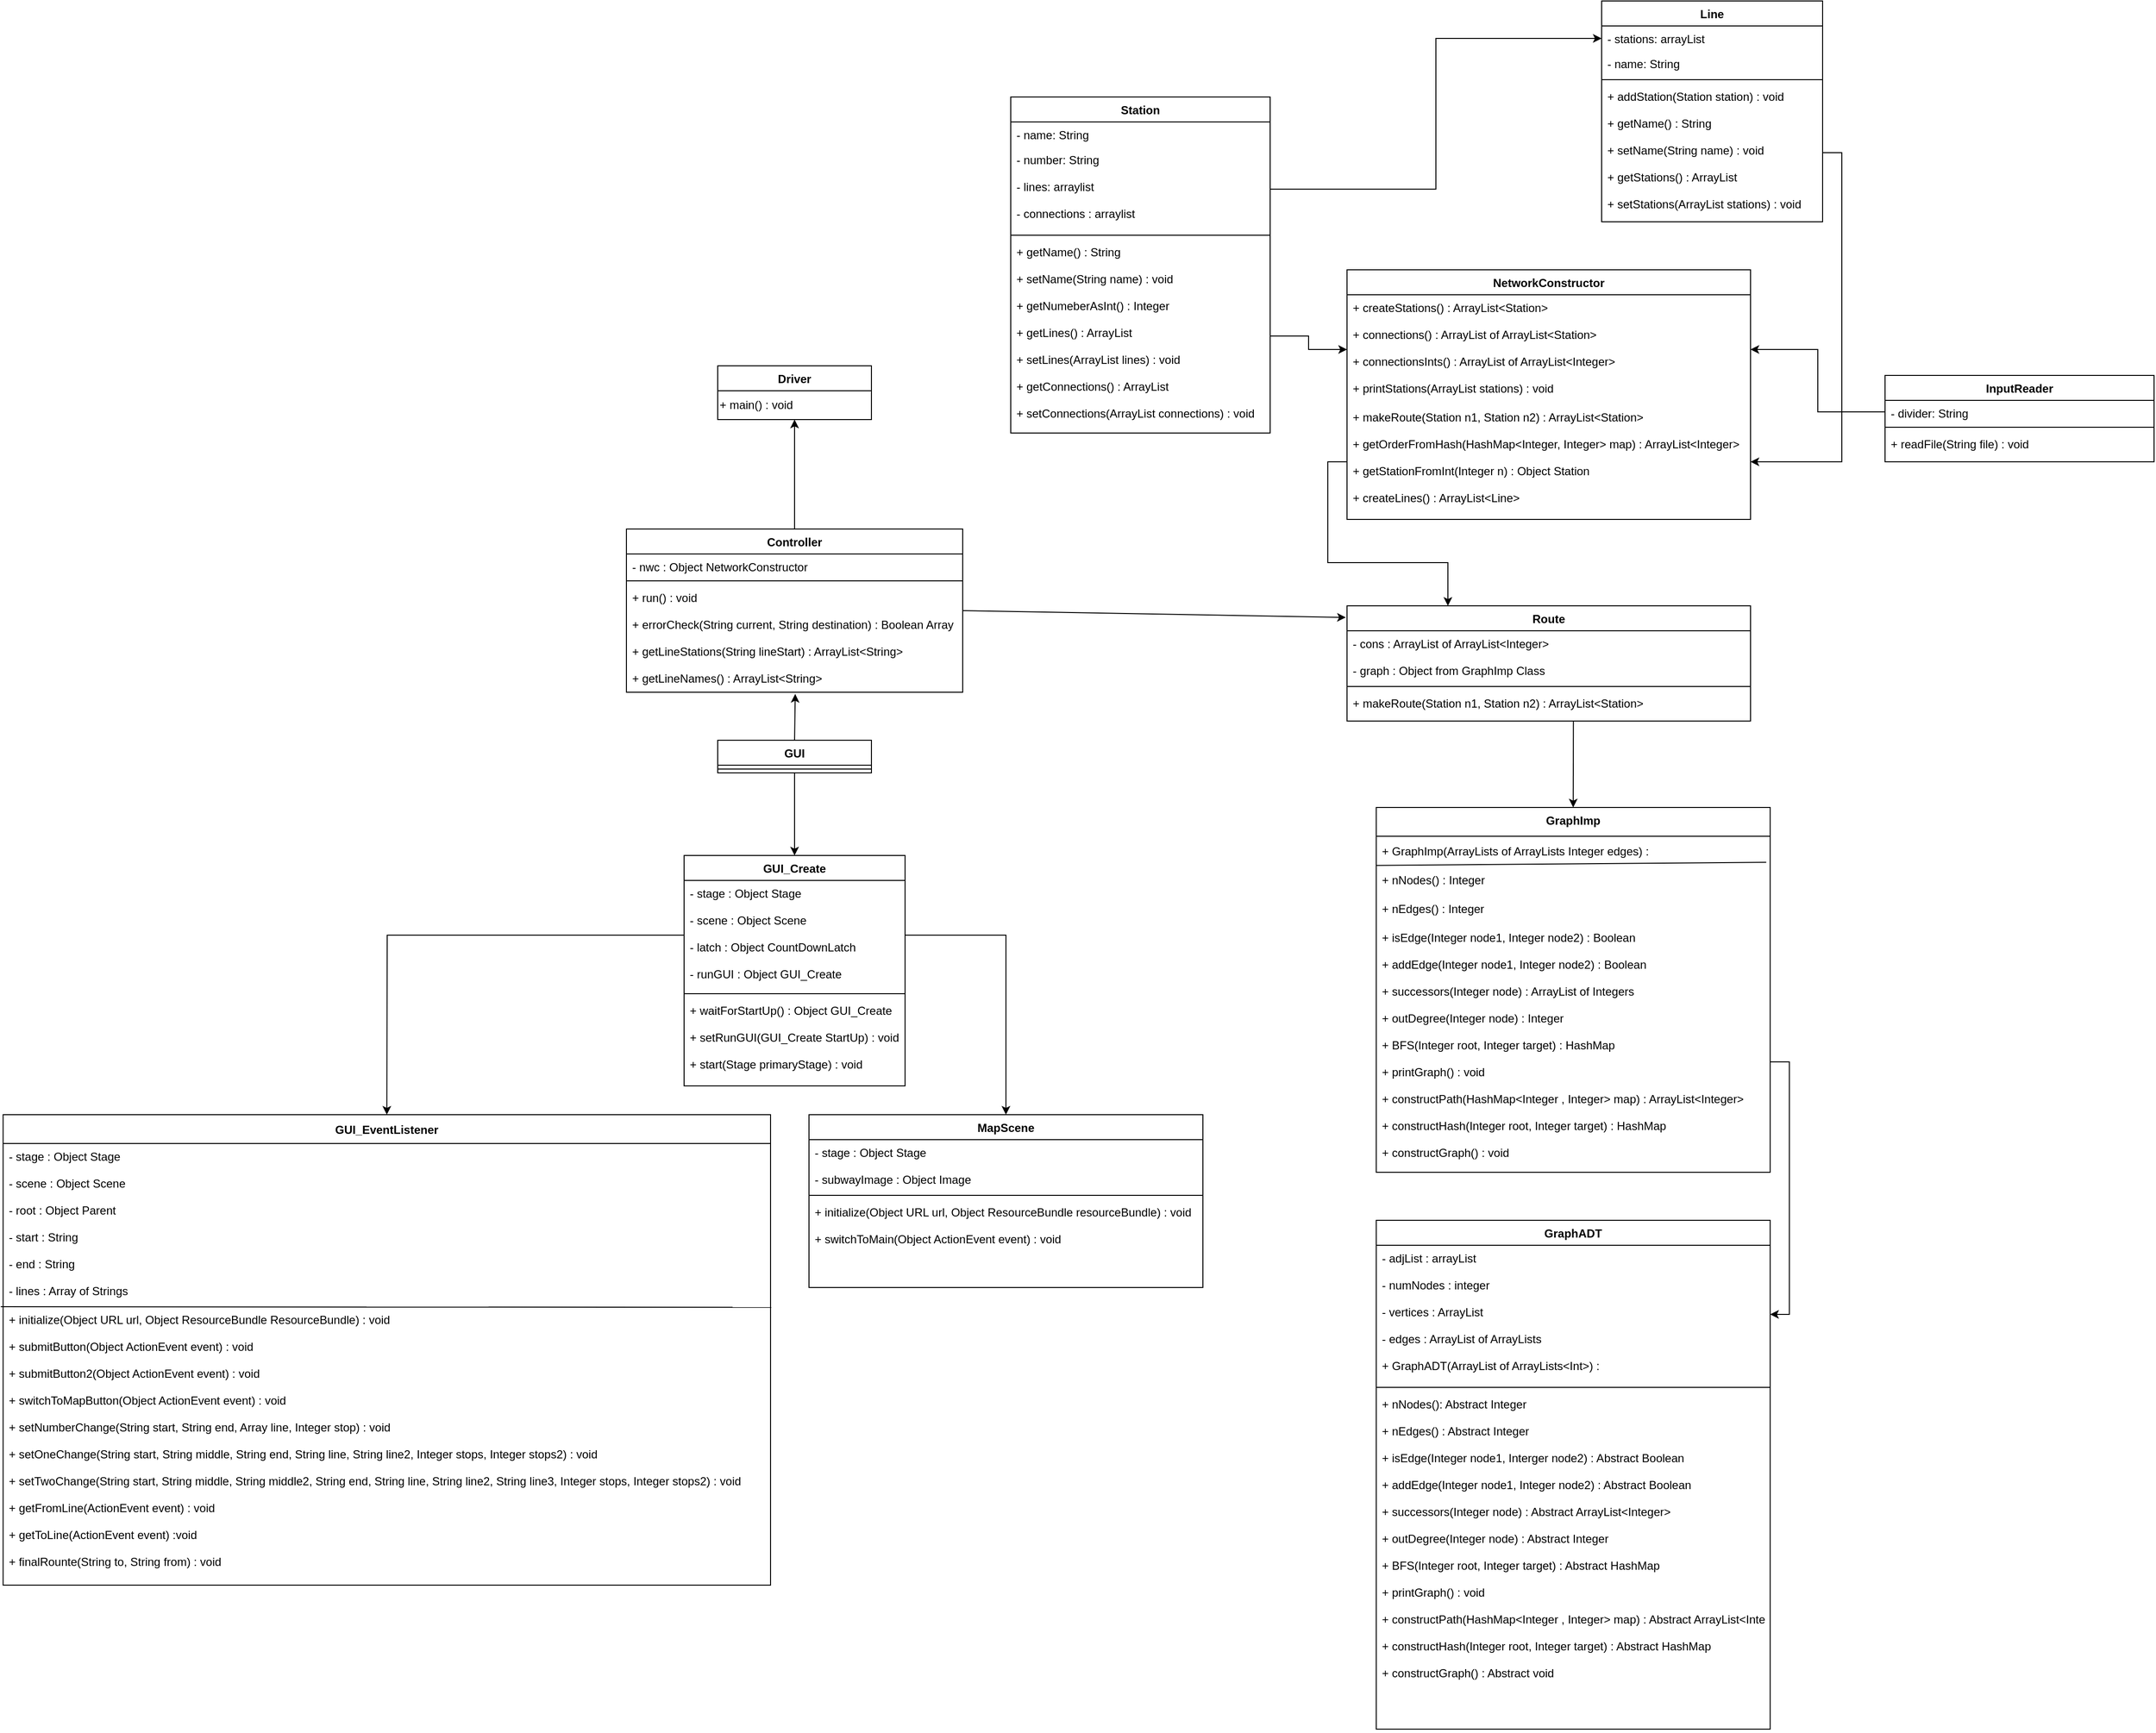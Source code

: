 <mxfile version="17.4.1" type="device"><diagram id="C5RBs43oDa-KdzZeNtuy" name="Page-1"><mxGraphModel dx="3955" dy="2473" grid="1" gridSize="10" guides="1" tooltips="1" connect="1" arrows="1" fold="1" page="1" pageScale="1" pageWidth="1169" pageHeight="827" math="0" shadow="0"><root><mxCell id="WIyWlLk6GJQsqaUBKTNV-0"/><mxCell id="WIyWlLk6GJQsqaUBKTNV-1" parent="WIyWlLk6GJQsqaUBKTNV-0"/><mxCell id="UGkL1hKPr2OhzsShZ1yK-12" value="Station" style="swimlane;fontStyle=1;align=center;verticalAlign=top;childLayout=stackLayout;horizontal=1;startSize=26;horizontalStack=0;resizeParent=1;resizeParentMax=0;resizeLast=0;collapsible=1;marginBottom=0;" parent="WIyWlLk6GJQsqaUBKTNV-1" vertex="1"><mxGeometry x="-30" y="-610" width="270" height="350" as="geometry"/></mxCell><mxCell id="UGkL1hKPr2OhzsShZ1yK-80" value="- name: String" style="text;strokeColor=none;fillColor=none;align=left;verticalAlign=top;spacingLeft=4;spacingRight=4;overflow=hidden;rotatable=0;points=[[0,0.5],[1,0.5]];portConstraint=eastwest;" parent="UGkL1hKPr2OhzsShZ1yK-12" vertex="1"><mxGeometry y="26" width="270" height="26" as="geometry"/></mxCell><mxCell id="UGkL1hKPr2OhzsShZ1yK-13" value="- number: String&#xA;&#xA;- lines: arraylist&#xA;&#xA;- connections : arraylist&#xA;" style="text;strokeColor=none;fillColor=none;align=left;verticalAlign=top;spacingLeft=4;spacingRight=4;overflow=hidden;rotatable=0;points=[[0,0.5],[1,0.5]];portConstraint=eastwest;" parent="UGkL1hKPr2OhzsShZ1yK-12" vertex="1"><mxGeometry y="52" width="270" height="88" as="geometry"/></mxCell><mxCell id="UGkL1hKPr2OhzsShZ1yK-14" value="" style="line;strokeWidth=1;fillColor=none;align=left;verticalAlign=middle;spacingTop=-1;spacingLeft=3;spacingRight=3;rotatable=0;labelPosition=right;points=[];portConstraint=eastwest;" parent="UGkL1hKPr2OhzsShZ1yK-12" vertex="1"><mxGeometry y="140" width="270" height="8" as="geometry"/></mxCell><mxCell id="7dVjgojM8TP8Tgaz7QeK-10" value="+ getName() : String&#xA;&#xA;+ setName(String name) : void&#xA;&#xA;+ getNumeberAsInt() : Integer&#xA;&#xA;+ getLines() : ArrayList &#xA;&#xA;+ setLines(ArrayList lines) : void&#xA;&#xA;+ getConnections() : ArrayList&#xA;&#xA;+ setConnections(ArrayList connections) : void&#xA;" style="text;strokeColor=none;fillColor=none;align=left;verticalAlign=top;spacingLeft=4;spacingRight=4;overflow=hidden;rotatable=0;points=[[0,0.5],[1,0.5]];portConstraint=eastwest;" parent="UGkL1hKPr2OhzsShZ1yK-12" vertex="1"><mxGeometry y="148" width="270" height="202" as="geometry"/></mxCell><mxCell id="UGkL1hKPr2OhzsShZ1yK-20" value="InputReader" style="swimlane;fontStyle=1;align=center;verticalAlign=top;childLayout=stackLayout;horizontal=1;startSize=26;horizontalStack=0;resizeParent=1;resizeParentMax=0;resizeLast=0;collapsible=1;marginBottom=0;" parent="WIyWlLk6GJQsqaUBKTNV-1" vertex="1"><mxGeometry x="880" y="-320" width="280" height="90" as="geometry"/></mxCell><mxCell id="UGkL1hKPr2OhzsShZ1yK-50" value="- divider: String&#xA;&#xA;" style="text;strokeColor=none;fillColor=none;align=left;verticalAlign=top;spacingLeft=4;spacingRight=4;overflow=hidden;rotatable=0;points=[[0,0.5],[1,0.5]];portConstraint=eastwest;" parent="UGkL1hKPr2OhzsShZ1yK-20" vertex="1"><mxGeometry y="26" width="280" height="24" as="geometry"/></mxCell><mxCell id="UGkL1hKPr2OhzsShZ1yK-22" value="" style="line;strokeWidth=1;fillColor=none;align=left;verticalAlign=middle;spacingTop=-1;spacingLeft=3;spacingRight=3;rotatable=0;labelPosition=right;points=[];portConstraint=eastwest;" parent="UGkL1hKPr2OhzsShZ1yK-20" vertex="1"><mxGeometry y="50" width="280" height="8" as="geometry"/></mxCell><mxCell id="7dVjgojM8TP8Tgaz7QeK-14" value="+ readFile(String file) : void&#xA;&#xA;" style="text;strokeColor=none;fillColor=none;align=left;verticalAlign=top;spacingLeft=4;spacingRight=4;overflow=hidden;rotatable=0;points=[[0,0.5],[1,0.5]];portConstraint=eastwest;" parent="UGkL1hKPr2OhzsShZ1yK-20" vertex="1"><mxGeometry y="58" width="280" height="32" as="geometry"/></mxCell><mxCell id="UGkL1hKPr2OhzsShZ1yK-24" value="Line" style="swimlane;fontStyle=1;align=center;verticalAlign=top;childLayout=stackLayout;horizontal=1;startSize=26;horizontalStack=0;resizeParent=1;resizeParentMax=0;resizeLast=0;collapsible=1;marginBottom=0;" parent="WIyWlLk6GJQsqaUBKTNV-1" vertex="1"><mxGeometry x="585" y="-710" width="230" height="230" as="geometry"/></mxCell><mxCell id="UGkL1hKPr2OhzsShZ1yK-25" value="- stations: arrayList" style="text;strokeColor=none;fillColor=none;align=left;verticalAlign=top;spacingLeft=4;spacingRight=4;overflow=hidden;rotatable=0;points=[[0,0.5],[1,0.5]];portConstraint=eastwest;" parent="UGkL1hKPr2OhzsShZ1yK-24" vertex="1"><mxGeometry y="26" width="230" height="26" as="geometry"/></mxCell><mxCell id="UGkL1hKPr2OhzsShZ1yK-51" value="- name: String" style="text;strokeColor=none;fillColor=none;align=left;verticalAlign=top;spacingLeft=4;spacingRight=4;overflow=hidden;rotatable=0;points=[[0,0.5],[1,0.5]];portConstraint=eastwest;" parent="UGkL1hKPr2OhzsShZ1yK-24" vertex="1"><mxGeometry y="52" width="230" height="26" as="geometry"/></mxCell><mxCell id="UGkL1hKPr2OhzsShZ1yK-26" value="" style="line;strokeWidth=1;fillColor=none;align=left;verticalAlign=middle;spacingTop=-1;spacingLeft=3;spacingRight=3;rotatable=0;labelPosition=right;points=[];portConstraint=eastwest;" parent="UGkL1hKPr2OhzsShZ1yK-24" vertex="1"><mxGeometry y="78" width="230" height="8" as="geometry"/></mxCell><mxCell id="7dVjgojM8TP8Tgaz7QeK-12" value="+ addStation(Station station) : void&#xA;&#xA;+ getName() : String&#xA;&#xA;+ setName(String name) : void&#xA;&#xA;+ getStations() : ArrayList&#xA;&#xA;+ setStations(ArrayList stations) : void&#xA;" style="text;strokeColor=none;fillColor=none;align=left;verticalAlign=top;spacingLeft=4;spacingRight=4;overflow=hidden;rotatable=0;points=[[0,0.5],[1,0.5]];portConstraint=eastwest;" parent="UGkL1hKPr2OhzsShZ1yK-24" vertex="1"><mxGeometry y="86" width="230" height="144" as="geometry"/></mxCell><mxCell id="UGkL1hKPr2OhzsShZ1yK-82" style="edgeStyle=orthogonalEdgeStyle;rounded=0;orthogonalLoop=1;jettySize=auto;html=1;exitX=0;exitY=0.25;exitDx=0;exitDy=0;entryX=1.006;entryY=0.151;entryDx=0;entryDy=0;entryPerimeter=0;dashed=1;endArrow=open;endFill=0;strokeColor=none;" parent="WIyWlLk6GJQsqaUBKTNV-1" source="UGkL1hKPr2OhzsShZ1yK-28" target="UGkL1hKPr2OhzsShZ1yK-32" edge="1"><mxGeometry relative="1" as="geometry"/></mxCell><mxCell id="UGkL1hKPr2OhzsShZ1yK-28" value="GraphADT" style="swimlane;fontStyle=1;align=center;verticalAlign=top;childLayout=stackLayout;horizontal=1;startSize=26;horizontalStack=0;resizeParent=1;resizeParentMax=0;resizeLast=0;collapsible=1;marginBottom=0;" parent="WIyWlLk6GJQsqaUBKTNV-1" vertex="1"><mxGeometry x="350.41" y="560" width="410" height="530" as="geometry"/></mxCell><mxCell id="7dVjgojM8TP8Tgaz7QeK-16" value="- adjList : arrayList&#xA;&#xA;- numNodes : integer&#xA;&#xA;- vertices : ArrayList&#xA;&#xA;- edges : ArrayList of ArrayLists&#xA;&#xA;+ GraphADT(ArrayList of ArrayLists&lt;Int&gt;) : &#xA;" style="text;strokeColor=none;fillColor=none;align=left;verticalAlign=top;spacingLeft=4;spacingRight=4;overflow=hidden;rotatable=0;points=[[0,0.5],[1,0.5]];portConstraint=eastwest;" parent="UGkL1hKPr2OhzsShZ1yK-28" vertex="1"><mxGeometry y="26" width="410" height="144" as="geometry"/></mxCell><mxCell id="UGkL1hKPr2OhzsShZ1yK-30" value="" style="line;strokeWidth=1;fillColor=none;align=left;verticalAlign=middle;spacingTop=-1;spacingLeft=3;spacingRight=3;rotatable=0;labelPosition=right;points=[];portConstraint=eastwest;" parent="UGkL1hKPr2OhzsShZ1yK-28" vertex="1"><mxGeometry y="170" width="410" height="8" as="geometry"/></mxCell><mxCell id="UGkL1hKPr2OhzsShZ1yK-31" value="+ nNodes(): Abstract Integer&#xA;&#xA;+ nEdges() : Abstract Integer&#xA;&#xA;+ isEdge(Integer node1, Interger node2) : Abstract Boolean&#xA;&#xA;+ addEdge(Integer node1, Integer node2) : Abstract Boolean&#xA;&#xA;+ successors(Integer node) : Abstract ArrayList&lt;Integer&gt;&#xA;&#xA;+ outDegree(Integer node) : Abstract Integer&#xA;&#xA;+ BFS(Integer root, Integer target) : Abstract HashMap&#xA;&#xA;+ printGraph() : void&#xA;&#xA;+ constructPath(HashMap&lt;Integer , Integer&gt; map) : Abstract ArrayList&lt;Integer&gt;&#xA;&#xA;+ constructHash(Integer root, Integer target) : Abstract HashMap&#xA;&#xA;+ constructGraph() : Abstract void  &#xA;" style="text;strokeColor=none;fillColor=none;align=left;verticalAlign=top;spacingLeft=4;spacingRight=4;overflow=hidden;rotatable=0;points=[[0,0.5],[1,0.5]];portConstraint=eastwest;" parent="UGkL1hKPr2OhzsShZ1yK-28" vertex="1"><mxGeometry y="178" width="410" height="352" as="geometry"/></mxCell><mxCell id="UGkL1hKPr2OhzsShZ1yK-32" value="Route" style="swimlane;fontStyle=1;align=center;verticalAlign=top;childLayout=stackLayout;horizontal=1;startSize=26;horizontalStack=0;resizeParent=1;resizeParentMax=0;resizeLast=0;collapsible=1;marginBottom=0;" parent="WIyWlLk6GJQsqaUBKTNV-1" vertex="1"><mxGeometry x="320" y="-80" width="420" height="120" as="geometry"/></mxCell><mxCell id="UGkL1hKPr2OhzsShZ1yK-29" value="- cons : ArrayList of ArrayList&lt;Integer&gt; &#xA;&#xA;- graph : Object from GraphImp Class&#xA;" style="text;strokeColor=none;fillColor=none;align=left;verticalAlign=top;spacingLeft=4;spacingRight=4;overflow=hidden;rotatable=0;points=[[0,0.5],[1,0.5]];portConstraint=eastwest;" parent="UGkL1hKPr2OhzsShZ1yK-32" vertex="1"><mxGeometry y="26" width="420" height="54" as="geometry"/></mxCell><mxCell id="UGkL1hKPr2OhzsShZ1yK-34" value="" style="line;strokeWidth=1;fillColor=none;align=left;verticalAlign=middle;spacingTop=-1;spacingLeft=3;spacingRight=3;rotatable=0;labelPosition=right;points=[];portConstraint=eastwest;" parent="UGkL1hKPr2OhzsShZ1yK-32" vertex="1"><mxGeometry y="80" width="420" height="8" as="geometry"/></mxCell><mxCell id="UGkL1hKPr2OhzsShZ1yK-35" value="+ makeRoute(Station n1, Station n2) : ArrayList&lt;Station&gt;&#xA;&#xA;&#xA;" style="text;strokeColor=none;fillColor=none;align=left;verticalAlign=top;spacingLeft=4;spacingRight=4;overflow=hidden;rotatable=0;points=[[0,0.5],[1,0.5]];portConstraint=eastwest;" parent="UGkL1hKPr2OhzsShZ1yK-32" vertex="1"><mxGeometry y="88" width="420" height="32" as="geometry"/></mxCell><mxCell id="UGkL1hKPr2OhzsShZ1yK-36" value="Controller" style="swimlane;fontStyle=1;align=center;verticalAlign=top;childLayout=stackLayout;horizontal=1;startSize=26;horizontalStack=0;resizeParent=1;resizeParentMax=0;resizeLast=0;collapsible=1;marginBottom=0;" parent="WIyWlLk6GJQsqaUBKTNV-1" vertex="1"><mxGeometry x="-430" y="-160" width="350" height="170" as="geometry"/></mxCell><mxCell id="bwfEUiP_dzCCRI6NnpSy-0" value="- nwc : Object NetworkConstructor" style="text;strokeColor=none;fillColor=none;align=left;verticalAlign=top;spacingLeft=4;spacingRight=4;overflow=hidden;rotatable=0;points=[[0,0.5],[1,0.5]];portConstraint=eastwest;" vertex="1" parent="UGkL1hKPr2OhzsShZ1yK-36"><mxGeometry y="26" width="350" height="24" as="geometry"/></mxCell><mxCell id="UGkL1hKPr2OhzsShZ1yK-38" value="" style="line;strokeWidth=1;fillColor=none;align=left;verticalAlign=middle;spacingTop=-1;spacingLeft=3;spacingRight=3;rotatable=0;labelPosition=right;points=[];portConstraint=eastwest;" parent="UGkL1hKPr2OhzsShZ1yK-36" vertex="1"><mxGeometry y="50" width="350" height="8" as="geometry"/></mxCell><mxCell id="bwfEUiP_dzCCRI6NnpSy-1" value="+ run() : void&#xA;&#xA;+ errorCheck(String current, String destination) : Boolean Array&#xA;&#xA;+ getLineStations(String lineStart) : ArrayList&lt;String&gt;&#xA;&#xA;+ getLineNames() : ArrayList&lt;String&gt;&#xA; &#xA;&#xA;" style="text;strokeColor=none;fillColor=none;align=left;verticalAlign=top;spacingLeft=4;spacingRight=4;overflow=hidden;rotatable=0;points=[[0,0.5],[1,0.5]];portConstraint=eastwest;" vertex="1" parent="UGkL1hKPr2OhzsShZ1yK-36"><mxGeometry y="58" width="350" height="112" as="geometry"/></mxCell><mxCell id="UGkL1hKPr2OhzsShZ1yK-40" value="GUI_Create" style="swimlane;fontStyle=1;align=center;verticalAlign=top;childLayout=stackLayout;horizontal=1;startSize=26;horizontalStack=0;resizeParent=1;resizeParentMax=0;resizeLast=0;collapsible=1;marginBottom=0;" parent="WIyWlLk6GJQsqaUBKTNV-1" vertex="1"><mxGeometry x="-370" y="180" width="230" height="240" as="geometry"/></mxCell><mxCell id="7dVjgojM8TP8Tgaz7QeK-15" value="- stage : Object Stage&#xA;&#xA;- scene : Object Scene&#xA;&#xA;- latch : Object CountDownLatch&#xA;&#xA;- runGUI : Object GUI_Create&#xA;&#xA;" style="text;strokeColor=none;fillColor=none;align=left;verticalAlign=top;spacingLeft=4;spacingRight=4;overflow=hidden;rotatable=0;points=[[0,0.5],[1,0.5]];portConstraint=eastwest;" parent="UGkL1hKPr2OhzsShZ1yK-40" vertex="1"><mxGeometry y="26" width="230" height="114" as="geometry"/></mxCell><mxCell id="UGkL1hKPr2OhzsShZ1yK-42" value="" style="line;strokeWidth=1;fillColor=none;align=left;verticalAlign=middle;spacingTop=-1;spacingLeft=3;spacingRight=3;rotatable=0;labelPosition=right;points=[];portConstraint=eastwest;" parent="UGkL1hKPr2OhzsShZ1yK-40" vertex="1"><mxGeometry y="140" width="230" height="8" as="geometry"/></mxCell><mxCell id="UGkL1hKPr2OhzsShZ1yK-43" value="+ waitForStartUp() : Object GUI_Create&#xA;&#xA;+ setRunGUI(GUI_Create StartUp) : void&#xA;&#xA;+ start(Stage primaryStage) : void&#xA;" style="text;strokeColor=none;fillColor=none;align=left;verticalAlign=top;spacingLeft=4;spacingRight=4;overflow=hidden;rotatable=0;points=[[0,0.5],[1,0.5]];portConstraint=eastwest;" parent="UGkL1hKPr2OhzsShZ1yK-40" vertex="1"><mxGeometry y="148" width="230" height="92" as="geometry"/></mxCell><mxCell id="UGkL1hKPr2OhzsShZ1yK-69" value="NetworkConstructor" style="swimlane;fontStyle=1;align=center;verticalAlign=top;childLayout=stackLayout;horizontal=1;startSize=26;horizontalStack=0;resizeParent=1;resizeParentMax=0;resizeLast=0;collapsible=1;marginBottom=0;" parent="WIyWlLk6GJQsqaUBKTNV-1" vertex="1"><mxGeometry x="320.0" y="-430" width="420" height="260" as="geometry"/></mxCell><mxCell id="UGkL1hKPr2OhzsShZ1yK-27" value="+ createStations() : ArrayList&lt;Station&gt;&#xA;&#xA;+ connections() : ArrayList of ArrayList&lt;Station&gt;&#xA;&#xA;+ connectionsInts() : ArrayList of ArrayList&lt;Integer&gt;&#xA;&#xA;+ printStations(ArrayList stations) : void&#xA;&#xA;" style="text;strokeColor=none;fillColor=none;align=left;verticalAlign=top;spacingLeft=4;spacingRight=4;overflow=hidden;rotatable=0;points=[[0,0.5],[1,0.5]];portConstraint=eastwest;" parent="UGkL1hKPr2OhzsShZ1yK-69" vertex="1"><mxGeometry y="26" width="420" height="114" as="geometry"/></mxCell><mxCell id="EvWG_YepokutDaHkfLWr-2" value="+ makeRoute(Station n1, Station n2) : ArrayList&lt;Station&gt;&#xA;&#xA;+ getOrderFromHash(HashMap&lt;Integer, Integer&gt; map) : ArrayList&lt;Integer&gt; &#xA;&#xA;+ getStationFromInt(Integer n) : Object Station &#xA;&#xA;+ createLines() : ArrayList&lt;Line&gt;&#xA;&#xA;" style="text;strokeColor=none;fillColor=none;align=left;verticalAlign=top;spacingLeft=4;spacingRight=4;overflow=hidden;rotatable=0;points=[[0,0.5],[1,0.5]];portConstraint=eastwest;" parent="UGkL1hKPr2OhzsShZ1yK-69" vertex="1"><mxGeometry y="140" width="420" height="120" as="geometry"/></mxCell><mxCell id="7dVjgojM8TP8Tgaz7QeK-17" value="GraphImp" style="swimlane;fontStyle=1;childLayout=stackLayout;horizontal=1;startSize=30;horizontalStack=0;resizeParent=1;resizeParentMax=0;resizeLast=0;collapsible=1;marginBottom=0;verticalAlign=top;" parent="WIyWlLk6GJQsqaUBKTNV-1" vertex="1"><mxGeometry x="350.41" y="130" width="410" height="380" as="geometry"/></mxCell><mxCell id="7dVjgojM8TP8Tgaz7QeK-18" value="+ GraphImp(ArrayLists of ArrayLists Integer edges) :  " style="text;strokeColor=none;fillColor=none;align=left;verticalAlign=middle;spacingLeft=4;spacingRight=4;overflow=hidden;points=[[0,0.5],[1,0.5]];portConstraint=eastwest;rotatable=0;" parent="7dVjgojM8TP8Tgaz7QeK-17" vertex="1"><mxGeometry y="30" width="410" height="30" as="geometry"/></mxCell><mxCell id="7dVjgojM8TP8Tgaz7QeK-19" value="+ nNodes() : Integer" style="text;strokeColor=none;fillColor=none;align=left;verticalAlign=middle;spacingLeft=4;spacingRight=4;overflow=hidden;points=[[0,0.5],[1,0.5]];portConstraint=eastwest;rotatable=0;" parent="7dVjgojM8TP8Tgaz7QeK-17" vertex="1"><mxGeometry y="60" width="410" height="30" as="geometry"/></mxCell><mxCell id="7dVjgojM8TP8Tgaz7QeK-21" value="+ nEdges() : Integer" style="text;strokeColor=none;fillColor=none;align=left;verticalAlign=middle;spacingLeft=4;spacingRight=4;overflow=hidden;points=[[0,0.5],[1,0.5]];portConstraint=eastwest;rotatable=0;" parent="7dVjgojM8TP8Tgaz7QeK-17" vertex="1"><mxGeometry y="90" width="410" height="30" as="geometry"/></mxCell><mxCell id="7dVjgojM8TP8Tgaz7QeK-20" value="+ isEdge(Integer node1, Integer node2) : Boolean" style="text;strokeColor=none;fillColor=none;align=left;verticalAlign=middle;spacingLeft=4;spacingRight=4;overflow=hidden;points=[[0,0.5],[1,0.5]];portConstraint=eastwest;rotatable=0;" parent="7dVjgojM8TP8Tgaz7QeK-17" vertex="1"><mxGeometry y="120" width="410" height="30" as="geometry"/></mxCell><mxCell id="7dVjgojM8TP8Tgaz7QeK-23" value="" style="endArrow=none;html=1;rounded=0;entryX=0.99;entryY=-0.095;entryDx=0;entryDy=0;entryPerimeter=0;exitX=-0.001;exitY=0.011;exitDx=0;exitDy=0;exitPerimeter=0;" parent="7dVjgojM8TP8Tgaz7QeK-17" source="7dVjgojM8TP8Tgaz7QeK-19" target="7dVjgojM8TP8Tgaz7QeK-19" edge="1"><mxGeometry width="50" height="50" relative="1" as="geometry"><mxPoint x="60" y="200" as="sourcePoint"/><mxPoint x="110" y="150" as="targetPoint"/></mxGeometry></mxCell><mxCell id="7dVjgojM8TP8Tgaz7QeK-22" value="+ addEdge(Integer node1, Integer node2) : Boolean&#xA;&#xA;+ successors(Integer node) : ArrayList of Integers&#xA;&#xA;+ outDegree(Integer node) : Integer&#xA;&#xA;+ BFS(Integer root, Integer target) : HashMap&#xA;&#xA;+ printGraph() : void&#xA;&#xA;+ constructPath(HashMap&lt;Integer , Integer&gt; map) : ArrayList&lt;Integer&gt;&#xA;&#xA;+ constructHash(Integer root, Integer target) : HashMap&#xA;&#xA;+ constructGraph() : void  &#xA;&#xA;&#xA;&#xA;" style="text;strokeColor=none;fillColor=none;align=left;verticalAlign=top;spacingLeft=4;spacingRight=4;overflow=hidden;points=[[0,0.5],[1,0.5]];portConstraint=eastwest;rotatable=0;" parent="7dVjgojM8TP8Tgaz7QeK-17" vertex="1"><mxGeometry y="150" width="410" height="230" as="geometry"/></mxCell><mxCell id="2Go1W-FJ53BgpbjjVr1K-0" value="GUI_EventListener" style="swimlane;fontStyle=1;childLayout=stackLayout;horizontal=1;startSize=30;horizontalStack=0;resizeParent=1;resizeParentMax=0;resizeLast=0;collapsible=1;marginBottom=0;" parent="WIyWlLk6GJQsqaUBKTNV-1" vertex="1"><mxGeometry x="-1078.77" y="450" width="798.77" height="490" as="geometry"/></mxCell><mxCell id="2Go1W-FJ53BgpbjjVr1K-4" value="- stage : Object Stage&#xA;&#xA;- scene : Object Scene&#xA;&#xA;- root : Object Parent&#xA;&#xA;- start : String&#xA;&#xA;- end : String&#xA;&#xA;- lines : Array of Strings&#xA;&#xA;&#xA;&#xA;&#xA;" style="text;strokeColor=none;fillColor=none;align=left;verticalAlign=top;spacingLeft=4;spacingRight=4;overflow=hidden;rotatable=0;points=[[0,0.5],[1,0.5]];portConstraint=eastwest;" parent="2Go1W-FJ53BgpbjjVr1K-0" vertex="1"><mxGeometry y="30" width="798.77" height="170" as="geometry"/></mxCell><mxCell id="2Go1W-FJ53BgpbjjVr1K-5" value="+ initialize(Object URL url, Object ResourceBundle ResourceBundle) : void&#xA;&#xA;+ submitButton(Object ActionEvent event) : void &#xA;&#xA;+ submitButton2(Object ActionEvent event) : void&#xA;&#xA;+ switchToMapButton(Object ActionEvent event) : void&#xA;&#xA;+ setNumberChange(String start, String end, Array line, Integer stop) : void&#xA;&#xA;+ setOneChange(String start, String middle, String end, String line, String line2, Integer stops, Integer stops2) : void&#xA;&#xA;+ setTwoChange(String start, String middle, String middle2, String end, String line, String line2, String line3, Integer stops, Integer stops2) : void&#xA;&#xA;+ getFromLine(ActionEvent event) : void&#xA;&#xA;+ getToLine(ActionEvent event) :void&#xA;&#xA;+ finalRounte(String to, String from) : void&#xA;&#xA;" style="text;strokeColor=none;fillColor=none;align=left;verticalAlign=top;spacingLeft=4;spacingRight=4;overflow=hidden;rotatable=0;points=[[0,0.5],[1,0.5]];portConstraint=eastwest;" parent="2Go1W-FJ53BgpbjjVr1K-0" vertex="1"><mxGeometry y="200" width="798.77" height="290" as="geometry"/></mxCell><mxCell id="2Go1W-FJ53BgpbjjVr1K-6" value="" style="endArrow=none;html=1;rounded=0;exitX=-0.003;exitY=1;exitDx=0;exitDy=0;exitPerimeter=0;entryX=1.001;entryY=1.004;entryDx=0;entryDy=0;entryPerimeter=0;" parent="2Go1W-FJ53BgpbjjVr1K-0" source="2Go1W-FJ53BgpbjjVr1K-4" target="2Go1W-FJ53BgpbjjVr1K-4" edge="1"><mxGeometry width="50" height="50" relative="1" as="geometry"><mxPoint x="200" y="130" as="sourcePoint"/><mxPoint x="250" y="80" as="targetPoint"/></mxGeometry></mxCell><mxCell id="2Go1W-FJ53BgpbjjVr1K-7" value="MapScene" style="swimlane;fontStyle=1;align=center;verticalAlign=top;childLayout=stackLayout;horizontal=1;startSize=26;horizontalStack=0;resizeParent=1;resizeParentMax=0;resizeLast=0;collapsible=1;marginBottom=0;" parent="WIyWlLk6GJQsqaUBKTNV-1" vertex="1"><mxGeometry x="-240" y="450" width="410" height="180" as="geometry"/></mxCell><mxCell id="2Go1W-FJ53BgpbjjVr1K-8" value="- stage : Object Stage&#xA;&#xA;- subwayImage : Object Image&#xA;&#xA;&#xA;" style="text;strokeColor=none;fillColor=none;align=left;verticalAlign=top;spacingLeft=4;spacingRight=4;overflow=hidden;rotatable=0;points=[[0,0.5],[1,0.5]];portConstraint=eastwest;" parent="2Go1W-FJ53BgpbjjVr1K-7" vertex="1"><mxGeometry y="26" width="410" height="54" as="geometry"/></mxCell><mxCell id="2Go1W-FJ53BgpbjjVr1K-9" value="" style="line;strokeWidth=1;fillColor=none;align=left;verticalAlign=middle;spacingTop=-1;spacingLeft=3;spacingRight=3;rotatable=0;labelPosition=right;points=[];portConstraint=eastwest;" parent="2Go1W-FJ53BgpbjjVr1K-7" vertex="1"><mxGeometry y="80" width="410" height="8" as="geometry"/></mxCell><mxCell id="2Go1W-FJ53BgpbjjVr1K-10" value="+ initialize(Object URL url, Object ResourceBundle resourceBundle) : void&#xA;&#xA;+ switchToMain(Object ActionEvent event) : void&#xA;" style="text;strokeColor=none;fillColor=none;align=left;verticalAlign=top;spacingLeft=4;spacingRight=4;overflow=hidden;rotatable=0;points=[[0,0.5],[1,0.5]];portConstraint=eastwest;" parent="2Go1W-FJ53BgpbjjVr1K-7" vertex="1"><mxGeometry y="88" width="410" height="92" as="geometry"/></mxCell><mxCell id="2Go1W-FJ53BgpbjjVr1K-11" value="Driver" style="swimlane;fontStyle=1;align=center;verticalAlign=top;childLayout=stackLayout;horizontal=1;startSize=26;horizontalStack=0;resizeParent=1;resizeParentMax=0;resizeLast=0;collapsible=1;marginBottom=0;swimlaneFillColor=default;" parent="WIyWlLk6GJQsqaUBKTNV-1" vertex="1"><mxGeometry x="-335" y="-330" width="160" height="56" as="geometry"/></mxCell><mxCell id="bwfEUiP_dzCCRI6NnpSy-3" value="&lt;div align=&quot;left&quot;&gt;+ main() : void&lt;/div&gt;" style="text;html=1;strokeColor=none;fillColor=none;align=left;verticalAlign=middle;whiteSpace=wrap;rounded=0;" vertex="1" parent="2Go1W-FJ53BgpbjjVr1K-11"><mxGeometry y="26" width="160" height="30" as="geometry"/></mxCell><mxCell id="2Go1W-FJ53BgpbjjVr1K-13" value="GUI" style="swimlane;fontStyle=1;align=center;verticalAlign=top;childLayout=stackLayout;horizontal=1;startSize=26;horizontalStack=0;resizeParent=1;resizeParentMax=0;resizeLast=0;collapsible=1;marginBottom=0;" parent="WIyWlLk6GJQsqaUBKTNV-1" vertex="1"><mxGeometry x="-335" y="60" width="160" height="34" as="geometry"/></mxCell><mxCell id="2Go1W-FJ53BgpbjjVr1K-14" value="" style="line;strokeWidth=1;fillColor=none;align=left;verticalAlign=middle;spacingTop=-1;spacingLeft=3;spacingRight=3;rotatable=0;labelPosition=right;points=[];portConstraint=eastwest;" parent="2Go1W-FJ53BgpbjjVr1K-13" vertex="1"><mxGeometry y="26" width="160" height="8" as="geometry"/></mxCell><mxCell id="2Go1W-FJ53BgpbjjVr1K-17" value="" style="endArrow=none;html=1;rounded=0;exitX=0.5;exitY=0;exitDx=0;exitDy=0;entryX=0;entryY=0.5;entryDx=0;entryDy=0;startArrow=classic;startFill=1;endFill=0;" parent="WIyWlLk6GJQsqaUBKTNV-1" source="2Go1W-FJ53BgpbjjVr1K-0" target="7dVjgojM8TP8Tgaz7QeK-15" edge="1"><mxGeometry width="50" height="50" relative="1" as="geometry"><mxPoint x="-100" y="650" as="sourcePoint"/><mxPoint x="-50" y="600" as="targetPoint"/><Array as="points"><mxPoint x="-679" y="263"/></Array></mxGeometry></mxCell><mxCell id="2Go1W-FJ53BgpbjjVr1K-18" value="" style="endArrow=none;html=1;rounded=0;exitX=0.5;exitY=0;exitDx=0;exitDy=0;entryX=1;entryY=0.5;entryDx=0;entryDy=0;endFill=0;startArrow=classic;startFill=1;" parent="WIyWlLk6GJQsqaUBKTNV-1" source="2Go1W-FJ53BgpbjjVr1K-7" target="7dVjgojM8TP8Tgaz7QeK-15" edge="1"><mxGeometry width="50" height="50" relative="1" as="geometry"><mxPoint x="-100" y="650" as="sourcePoint"/><mxPoint x="-50" y="600" as="targetPoint"/><Array as="points"><mxPoint x="-35" y="263"/></Array></mxGeometry></mxCell><mxCell id="2Go1W-FJ53BgpbjjVr1K-20" value="" style="endArrow=classic;html=1;rounded=0;entryX=0.5;entryY=0;entryDx=0;entryDy=0;exitX=0.5;exitY=1;exitDx=0;exitDy=0;endFill=1;" parent="WIyWlLk6GJQsqaUBKTNV-1" source="2Go1W-FJ53BgpbjjVr1K-13" target="UGkL1hKPr2OhzsShZ1yK-40" edge="1"><mxGeometry width="50" height="50" relative="1" as="geometry"><mxPoint x="-200" y="510" as="sourcePoint"/><mxPoint x="-150" y="460" as="targetPoint"/></mxGeometry></mxCell><mxCell id="2Go1W-FJ53BgpbjjVr1K-21" value="" style="endArrow=none;html=1;rounded=0;entryX=0.5;entryY=0;entryDx=0;entryDy=0;exitX=0.502;exitY=1.016;exitDx=0;exitDy=0;startArrow=classic;startFill=1;endFill=0;exitPerimeter=0;" parent="WIyWlLk6GJQsqaUBKTNV-1" source="bwfEUiP_dzCCRI6NnpSy-1" target="2Go1W-FJ53BgpbjjVr1K-13" edge="1"><mxGeometry width="50" height="50" relative="1" as="geometry"><mxPoint x="-260" y="60" as="sourcePoint"/><mxPoint x="-255" y="62" as="targetPoint"/></mxGeometry></mxCell><mxCell id="2Go1W-FJ53BgpbjjVr1K-22" value="" style="endArrow=classic;html=1;rounded=0;entryX=-0.003;entryY=0.101;entryDx=0;entryDy=0;exitX=1;exitY=0.5;exitDx=0;exitDy=0;entryPerimeter=0;startArrow=none;startFill=0;endFill=1;" parent="WIyWlLk6GJQsqaUBKTNV-1" source="UGkL1hKPr2OhzsShZ1yK-36" target="UGkL1hKPr2OhzsShZ1yK-32" edge="1"><mxGeometry width="50" height="50" relative="1" as="geometry"><mxPoint x="350" y="170" as="sourcePoint"/><mxPoint x="400" y="120" as="targetPoint"/></mxGeometry></mxCell><mxCell id="2Go1W-FJ53BgpbjjVr1K-27" value="" style="endArrow=none;html=1;rounded=0;entryX=0.561;entryY=0.995;entryDx=0;entryDy=0;entryPerimeter=0;startArrow=classic;startFill=1;exitX=0.5;exitY=0;exitDx=0;exitDy=0;" parent="WIyWlLk6GJQsqaUBKTNV-1" source="7dVjgojM8TP8Tgaz7QeK-17" target="UGkL1hKPr2OhzsShZ1yK-35" edge="1"><mxGeometry width="50" height="50" relative="1" as="geometry"><mxPoint x="520" y="150" as="sourcePoint"/><mxPoint x="540" y="160" as="targetPoint"/></mxGeometry></mxCell><mxCell id="2Go1W-FJ53BgpbjjVr1K-33" value="" style="endArrow=classic;html=1;rounded=0;entryX=0.5;entryY=1;entryDx=0;entryDy=0;exitX=0.5;exitY=0;exitDx=0;exitDy=0;startArrow=none;startFill=0;endFill=1;" parent="WIyWlLk6GJQsqaUBKTNV-1" source="UGkL1hKPr2OhzsShZ1yK-36" target="2Go1W-FJ53BgpbjjVr1K-11" edge="1"><mxGeometry width="50" height="50" relative="1" as="geometry"><mxPoint y="-60" as="sourcePoint"/><mxPoint x="50" y="-110" as="targetPoint"/></mxGeometry></mxCell><mxCell id="EvWG_YepokutDaHkfLWr-4" style="edgeStyle=orthogonalEdgeStyle;rounded=0;orthogonalLoop=1;jettySize=auto;html=1;exitX=1;exitY=0.5;exitDx=0;exitDy=0;entryX=0;entryY=0.5;entryDx=0;entryDy=0;" parent="WIyWlLk6GJQsqaUBKTNV-1" source="UGkL1hKPr2OhzsShZ1yK-13" target="UGkL1hKPr2OhzsShZ1yK-25" edge="1"><mxGeometry relative="1" as="geometry"/></mxCell><mxCell id="EvWG_YepokutDaHkfLWr-5" style="edgeStyle=orthogonalEdgeStyle;rounded=0;orthogonalLoop=1;jettySize=auto;html=1;exitX=1;exitY=0.5;exitDx=0;exitDy=0;entryX=0;entryY=0.5;entryDx=0;entryDy=0;" parent="WIyWlLk6GJQsqaUBKTNV-1" source="7dVjgojM8TP8Tgaz7QeK-10" target="UGkL1hKPr2OhzsShZ1yK-27" edge="1"><mxGeometry relative="1" as="geometry"/></mxCell><mxCell id="EvWG_YepokutDaHkfLWr-6" style="edgeStyle=orthogonalEdgeStyle;rounded=0;orthogonalLoop=1;jettySize=auto;html=1;exitX=0;exitY=0.5;exitDx=0;exitDy=0;entryX=1;entryY=0.5;entryDx=0;entryDy=0;" parent="WIyWlLk6GJQsqaUBKTNV-1" source="UGkL1hKPr2OhzsShZ1yK-50" target="UGkL1hKPr2OhzsShZ1yK-27" edge="1"><mxGeometry relative="1" as="geometry"/></mxCell><mxCell id="EvWG_YepokutDaHkfLWr-7" style="edgeStyle=orthogonalEdgeStyle;rounded=0;orthogonalLoop=1;jettySize=auto;html=1;exitX=1;exitY=0.5;exitDx=0;exitDy=0;entryX=1;entryY=0.5;entryDx=0;entryDy=0;" parent="WIyWlLk6GJQsqaUBKTNV-1" source="7dVjgojM8TP8Tgaz7QeK-12" target="EvWG_YepokutDaHkfLWr-2" edge="1"><mxGeometry relative="1" as="geometry"/></mxCell><mxCell id="EvWG_YepokutDaHkfLWr-8" style="edgeStyle=orthogonalEdgeStyle;rounded=0;orthogonalLoop=1;jettySize=auto;html=1;exitX=0;exitY=0.5;exitDx=0;exitDy=0;entryX=0.25;entryY=0;entryDx=0;entryDy=0;" parent="WIyWlLk6GJQsqaUBKTNV-1" source="EvWG_YepokutDaHkfLWr-2" target="UGkL1hKPr2OhzsShZ1yK-32" edge="1"><mxGeometry relative="1" as="geometry"/></mxCell><mxCell id="EvWG_YepokutDaHkfLWr-9" style="edgeStyle=orthogonalEdgeStyle;rounded=0;orthogonalLoop=1;jettySize=auto;html=1;exitX=1;exitY=0.5;exitDx=0;exitDy=0;entryX=1;entryY=0.5;entryDx=0;entryDy=0;" parent="WIyWlLk6GJQsqaUBKTNV-1" source="7dVjgojM8TP8Tgaz7QeK-22" target="7dVjgojM8TP8Tgaz7QeK-16" edge="1"><mxGeometry relative="1" as="geometry"/></mxCell></root></mxGraphModel></diagram></mxfile>